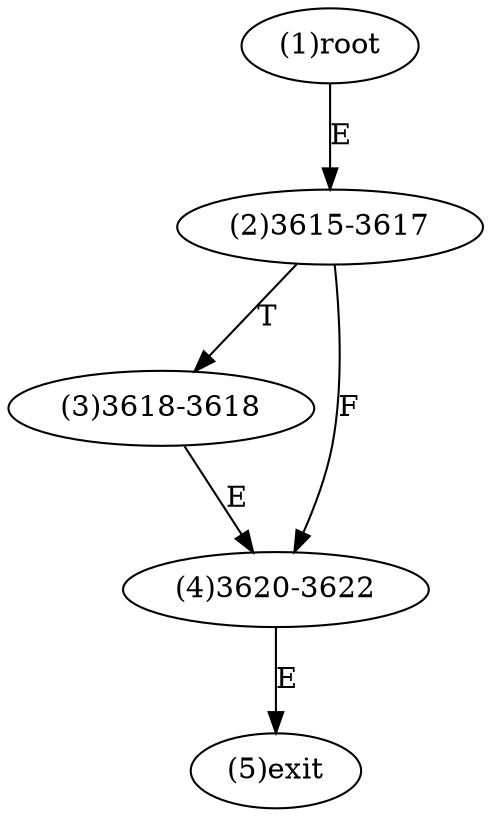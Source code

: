 digraph "" { 
1[ label="(1)root"];
2[ label="(2)3615-3617"];
3[ label="(3)3618-3618"];
4[ label="(4)3620-3622"];
5[ label="(5)exit"];
1->2[ label="E"];
2->4[ label="F"];
2->3[ label="T"];
3->4[ label="E"];
4->5[ label="E"];
}